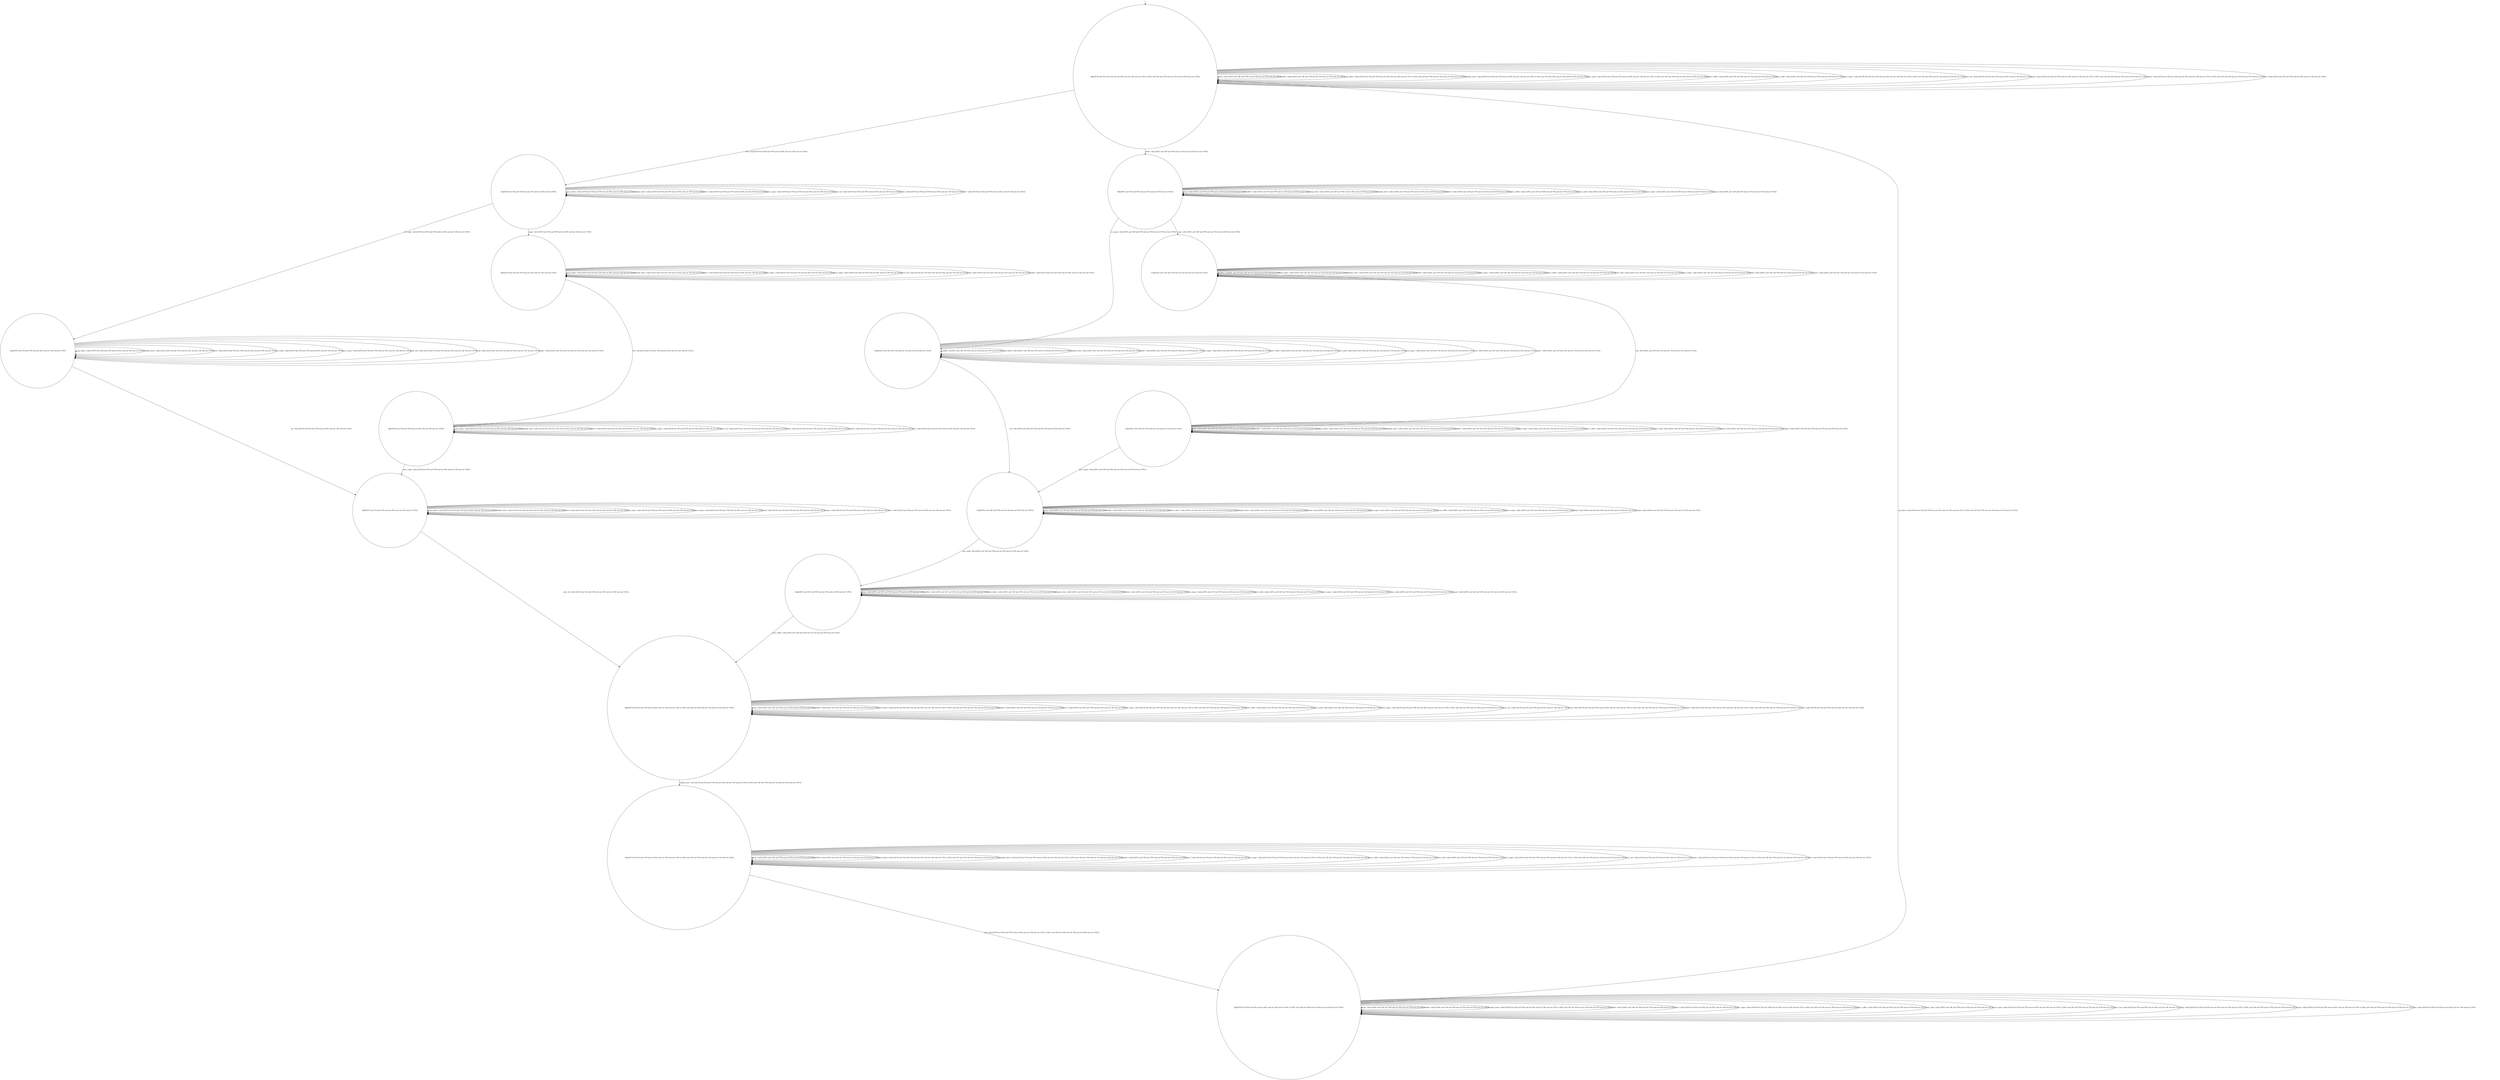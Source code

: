 digraph g {
	edge [lblstyle="above, sloped"];
	s0 [shape="circle" label="0@[((EUR and TEA and TON and not DOL and not CAP and not COF) or (DOL and CAP and TON and not TEA and not EUR and not COF))]"];
	s1 [shape="circle" label="1@[((EUR and TEA and TON and not DOL and not CAP and not COF))]"];
	s2 [shape="circle" label="2@[((EUR and TEA and TON and not DOL and not CAP and not COF))]"];
	s3 [shape="circle" label="3@[((EUR and TEA and TON and not DOL and not CAP and not COF))]"];
	s4 [shape="circle" label="4@[((EUR and TEA and TON and not DOL and not CAP and not COF))]"];
	s5 [shape="circle" label="5@[((EUR and TEA and TON and not DOL and not CAP and not COF))]"];
	s6 [shape="circle" label="6@[((EUR and TEA and TON and not DOL and not CAP and not COF) or (DOL and CAP and TON and not TEA and not EUR and not COF))]"];
	s7 [shape="circle" label="7@[((EUR and TEA and TON and not DOL and not CAP and not COF) or (DOL and CAP and TON and not TEA and not EUR and not COF))]"];
	s8 [shape="circle" label="8@[((EUR and TEA and TON and not DOL and not CAP and not COF) or (DOL and CAP and TON and not TEA and not EUR and not COF))]"];
	s9 [shape="circle" label="9@[((DOL and CAP and TON and not TEA and not EUR and not COF))]"];
	s10 [shape="circle" label="10@[((DOL and CAP and TON and not TEA and not EUR and not COF))]"];
	s11 [shape="circle" label="11@[((DOL and CAP and TON and not TEA and not EUR and not COF))]"];
	s12 [shape="circle" label="12@[((DOL and CAP and TON and not TEA and not EUR and not COF))]"];
	s13 [shape="circle" label="13@[((DOL and CAP and TON and not TEA and not EUR and not COF))]"];
	s14 [shape="circle" label="14@[((DOL and CAP and TON and not TEA and not EUR and not COF))]"];
	s0 -> s0 [label="cap / nok() [((DOL and CAP and TON and not TEA and not EUR and not COF))]"];
	s0 -> s0 [label="coffee / nok() [((DOL and CAP and TON and not TEA and not EUR and not COF))]"];
	s0 -> s0 [label="cup_taken / nok() [((EUR and TEA and TON and not DOL and not CAP and not COF) or (DOL and CAP and TON and not TEA and not EUR and not COF))]"];
	s0 -> s0 [label="display_done / nok() [((EUR and TEA and TON and not DOL and not CAP and not COF) or (DOL and CAP and TON and not TEA and not EUR and not COF))]"];
	s0 -> s9 [label="dollar / ok() [((DOL and CAP and TON and not TEA and not EUR and not COF))]"];
	s0 -> s1 [label="euro / ok() [((EUR and TEA and TON and not DOL and not CAP and not COF))]"];
	s0 -> s0 [label="no_sugar / nok() [((EUR and TEA and TON and not DOL and not CAP and not COF) or (DOL and CAP and TON and not TEA and not EUR and not COF))]"];
	s0 -> s0 [label="pour_coffee / nok() [((DOL and CAP and TON and not TEA and not EUR and not COF))]"];
	s0 -> s0 [label="pour_milk / nok() [((DOL and CAP and TON and not TEA and not EUR and not COF))]"];
	s0 -> s0 [label="pour_sugar / nok() [((EUR and TEA and TON and not DOL and not CAP and not COF) or (DOL and CAP and TON and not TEA and not EUR and not COF))]"];
	s0 -> s0 [label="pour_tea / nok() [((EUR and TEA and TON and not DOL and not CAP and not COF))]"];
	s0 -> s0 [label="ring / nok() [((EUR and TEA and TON and not DOL and not CAP and not COF) or (DOL and CAP and TON and not TEA and not EUR and not COF))]"];
	s0 -> s0 [label="sugar / nok() [((EUR and TEA and TON and not DOL and not CAP and not COF) or (DOL and CAP and TON and not TEA and not EUR and not COF))]"];
	s0 -> s0 [label="tea / nok() [((EUR and TEA and TON and not DOL and not CAP and not COF))]"];
	s1 -> s1 [label="cup_taken / nok() [((EUR and TEA and TON and not DOL and not CAP and not COF))]"];
	s1 -> s1 [label="display_done / nok() [((EUR and TEA and TON and not DOL and not CAP and not COF))]"];
	s1 -> s1 [label="euro / nok() [((EUR and TEA and TON and not DOL and not CAP and not COF))]"];
	s1 -> s2 [label="no_sugar / ok() [((EUR and TEA and TON and not DOL and not CAP and not COF))]"];
	s1 -> s1 [label="pour_sugar / nok() [((EUR and TEA and TON and not DOL and not CAP and not COF))]"];
	s1 -> s1 [label="pour_tea / nok() [((EUR and TEA and TON and not DOL and not CAP and not COF))]"];
	s1 -> s1 [label="ring / nok() [((EUR and TEA and TON and not DOL and not CAP and not COF))]"];
	s1 -> s3 [label="sugar / ok() [((EUR and TEA and TON and not DOL and not CAP and not COF))]"];
	s1 -> s1 [label="tea / nok() [((EUR and TEA and TON and not DOL and not CAP and not COF))]"];
	s2 -> s2 [label="cup_taken / nok() [((EUR and TEA and TON and not DOL and not CAP and not COF))]"];
	s2 -> s2 [label="display_done / nok() [((EUR and TEA and TON and not DOL and not CAP and not COF))]"];
	s2 -> s2 [label="euro / nok() [((EUR and TEA and TON and not DOL and not CAP and not COF))]"];
	s2 -> s2 [label="no_sugar / nok() [((EUR and TEA and TON and not DOL and not CAP and not COF))]"];
	s2 -> s2 [label="pour_sugar / nok() [((EUR and TEA and TON and not DOL and not CAP and not COF))]"];
	s2 -> s2 [label="pour_tea / nok() [((EUR and TEA and TON and not DOL and not CAP and not COF))]"];
	s2 -> s2 [label="ring / nok() [((EUR and TEA and TON and not DOL and not CAP and not COF))]"];
	s2 -> s2 [label="sugar / void() [((EUR and TEA and TON and not DOL and not CAP and not COF))]"];
	s2 -> s5 [label="tea / ok() [((EUR and TEA and TON and not DOL and not CAP and not COF))]"];
	s3 -> s3 [label="cup_taken / nok() [((EUR and TEA and TON and not DOL and not CAP and not COF))]"];
	s3 -> s3 [label="display_done / nok() [((EUR and TEA and TON and not DOL and not CAP and not COF))]"];
	s3 -> s3 [label="euro / nok() [((EUR and TEA and TON and not DOL and not CAP and not COF))]"];
	s3 -> s3 [label="no_sugar / void() [((EUR and TEA and TON and not DOL and not CAP and not COF))]"];
	s3 -> s3 [label="pour_sugar / nok() [((EUR and TEA and TON and not DOL and not CAP and not COF))]"];
	s3 -> s3 [label="pour_tea / nok() [((EUR and TEA and TON and not DOL and not CAP and not COF))]"];
	s3 -> s3 [label="ring / nok() [((EUR and TEA and TON and not DOL and not CAP and not COF))]"];
	s3 -> s3 [label="sugar / nok() [((EUR and TEA and TON and not DOL and not CAP and not COF))]"];
	s3 -> s4 [label="tea / ok() [((EUR and TEA and TON and not DOL and not CAP and not COF))]"];
	s4 -> s4 [label="cup_taken / nok() [((EUR and TEA and TON and not DOL and not CAP and not COF))]"];
	s4 -> s4 [label="display_done / nok() [((EUR and TEA and TON and not DOL and not CAP and not COF))]"];
	s4 -> s4 [label="euro / nok() [((EUR and TEA and TON and not DOL and not CAP and not COF))]"];
	s4 -> s4 [label="no_sugar / nok() [((EUR and TEA and TON and not DOL and not CAP and not COF))]"];
	s4 -> s5 [label="pour_sugar / ok() [((EUR and TEA and TON and not DOL and not CAP and not COF))]"];
	s4 -> s4 [label="pour_tea / nok() [((EUR and TEA and TON and not DOL and not CAP and not COF))]"];
	s4 -> s4 [label="ring / nok() [((EUR and TEA and TON and not DOL and not CAP and not COF))]"];
	s4 -> s4 [label="sugar / nok() [((EUR and TEA and TON and not DOL and not CAP and not COF))]"];
	s4 -> s4 [label="tea / nok() [((EUR and TEA and TON and not DOL and not CAP and not COF))]"];
	s5 -> s5 [label="cup_taken / nok() [((EUR and TEA and TON and not DOL and not CAP and not COF))]"];
	s5 -> s5 [label="display_done / nok() [((EUR and TEA and TON and not DOL and not CAP and not COF))]"];
	s5 -> s5 [label="euro / nok() [((EUR and TEA and TON and not DOL and not CAP and not COF))]"];
	s5 -> s5 [label="no_sugar / nok() [((EUR and TEA and TON and not DOL and not CAP and not COF))]"];
	s5 -> s5 [label="pour_sugar / nok() [((EUR and TEA and TON and not DOL and not CAP and not COF))]"];
	s5 -> s6 [label="pour_tea / ok() [((EUR and TEA and TON and not DOL and not CAP and not COF))]"];
	s5 -> s5 [label="ring / nok() [((EUR and TEA and TON and not DOL and not CAP and not COF))]"];
	s5 -> s5 [label="sugar / nok() [((EUR and TEA and TON and not DOL and not CAP and not COF))]"];
	s5 -> s5 [label="tea / nok() [((EUR and TEA and TON and not DOL and not CAP and not COF))]"];
	s6 -> s6 [label="cap / nok() [((DOL and CAP and TON and not TEA and not EUR and not COF))]"];
	s6 -> s6 [label="coffee / nok() [((DOL and CAP and TON and not TEA and not EUR and not COF))]"];
	s6 -> s6 [label="cup_taken / nok() [((EUR and TEA and TON and not DOL and not CAP and not COF) or (DOL and CAP and TON and not TEA and not EUR and not COF))]"];
	s6 -> s7 [label="display_done / ok() [((EUR and TEA and TON and not DOL and not CAP and not COF) or (DOL and CAP and TON and not TEA and not EUR and not COF))]"];
	s6 -> s6 [label="dollar / nok() [((DOL and CAP and TON and not TEA and not EUR and not COF))]"];
	s6 -> s6 [label="euro / nok() [((EUR and TEA and TON and not DOL and not CAP and not COF))]"];
	s6 -> s6 [label="no_sugar / nok() [((EUR and TEA and TON and not DOL and not CAP and not COF) or (DOL and CAP and TON and not TEA and not EUR and not COF))]"];
	s6 -> s6 [label="pour_coffee / nok() [((DOL and CAP and TON and not TEA and not EUR and not COF))]"];
	s6 -> s6 [label="pour_milk / nok() [((DOL and CAP and TON and not TEA and not EUR and not COF))]"];
	s6 -> s6 [label="pour_sugar / nok() [((EUR and TEA and TON and not DOL and not CAP and not COF) or (DOL and CAP and TON and not TEA and not EUR and not COF))]"];
	s6 -> s6 [label="pour_tea / nok() [((EUR and TEA and TON and not DOL and not CAP and not COF))]"];
	s6 -> s6 [label="ring / nok() [((EUR and TEA and TON and not DOL and not CAP and not COF) or (DOL and CAP and TON and not TEA and not EUR and not COF))]"];
	s6 -> s6 [label="sugar / nok() [((EUR and TEA and TON and not DOL and not CAP and not COF) or (DOL and CAP and TON and not TEA and not EUR and not COF))]"];
	s6 -> s6 [label="tea / nok() [((EUR and TEA and TON and not DOL and not CAP and not COF))]"];
	s7 -> s7 [label="cap / nok() [((DOL and CAP and TON and not TEA and not EUR and not COF))]"];
	s7 -> s7 [label="coffee / nok() [((DOL and CAP and TON and not TEA and not EUR and not COF))]"];
	s7 -> s7 [label="cup_taken / nok() [((EUR and TEA and TON and not DOL and not CAP and not COF) or (DOL and CAP and TON and not TEA and not EUR and not COF))]"];
	s7 -> s7 [label="display_done / nok() [((EUR and TEA and TON and not DOL and not CAP and not COF) or (DOL and CAP and TON and not TEA and not EUR and not COF))]"];
	s7 -> s7 [label="dollar / nok() [((DOL and CAP and TON and not TEA and not EUR and not COF))]"];
	s7 -> s7 [label="euro / nok() [((EUR and TEA and TON and not DOL and not CAP and not COF))]"];
	s7 -> s7 [label="no_sugar / nok() [((EUR and TEA and TON and not DOL and not CAP and not COF) or (DOL and CAP and TON and not TEA and not EUR and not COF))]"];
	s7 -> s7 [label="pour_coffee / nok() [((DOL and CAP and TON and not TEA and not EUR and not COF))]"];
	s7 -> s7 [label="pour_milk / nok() [((DOL and CAP and TON and not TEA and not EUR and not COF))]"];
	s7 -> s7 [label="pour_sugar / nok() [((EUR and TEA and TON and not DOL and not CAP and not COF) or (DOL and CAP and TON and not TEA and not EUR and not COF))]"];
	s7 -> s7 [label="pour_tea / nok() [((EUR and TEA and TON and not DOL and not CAP and not COF))]"];
	s7 -> s8 [label="ring / ok() [((EUR and TEA and TON and not DOL and not CAP and not COF) or (DOL and CAP and TON and not TEA and not EUR and not COF))]"];
	s7 -> s7 [label="sugar / nok() [((EUR and TEA and TON and not DOL and not CAP and not COF) or (DOL and CAP and TON and not TEA and not EUR and not COF))]"];
	s7 -> s7 [label="tea / nok() [((EUR and TEA and TON and not DOL and not CAP and not COF))]"];
	s8 -> s8 [label="cap / nok() [((DOL and CAP and TON and not TEA and not EUR and not COF))]"];
	s8 -> s8 [label="coffee / nok() [((DOL and CAP and TON and not TEA and not EUR and not COF))]"];
	s8 -> s0 [label="cup_taken / ok() [((EUR and TEA and TON and not DOL and not CAP and not COF) or (DOL and CAP and TON and not TEA and not EUR and not COF))]"];
	s8 -> s8 [label="display_done / nok() [((EUR and TEA and TON and not DOL and not CAP and not COF) or (DOL and CAP and TON and not TEA and not EUR and not COF))]"];
	s8 -> s8 [label="dollar / nok() [((DOL and CAP and TON and not TEA and not EUR and not COF))]"];
	s8 -> s8 [label="euro / nok() [((EUR and TEA and TON and not DOL and not CAP and not COF))]"];
	s8 -> s8 [label="no_sugar / nok() [((EUR and TEA and TON and not DOL and not CAP and not COF) or (DOL and CAP and TON and not TEA and not EUR and not COF))]"];
	s8 -> s8 [label="pour_coffee / nok() [((DOL and CAP and TON and not TEA and not EUR and not COF))]"];
	s8 -> s8 [label="pour_milk / nok() [((DOL and CAP and TON and not TEA and not EUR and not COF))]"];
	s8 -> s8 [label="pour_sugar / nok() [((EUR and TEA and TON and not DOL and not CAP and not COF) or (DOL and CAP and TON and not TEA and not EUR and not COF))]"];
	s8 -> s8 [label="pour_tea / nok() [((EUR and TEA and TON and not DOL and not CAP and not COF))]"];
	s8 -> s8 [label="ring / nok() [((EUR and TEA and TON and not DOL and not CAP and not COF) or (DOL and CAP and TON and not TEA and not EUR and not COF))]"];
	s8 -> s8 [label="sugar / nok() [((EUR and TEA and TON and not DOL and not CAP and not COF) or (DOL and CAP and TON and not TEA and not EUR and not COF))]"];
	s8 -> s8 [label="tea / nok() [((EUR and TEA and TON and not DOL and not CAP and not COF))]"];
	s9 -> s9 [label="cap / nok() [((DOL and CAP and TON and not TEA and not EUR and not COF))]"];
	s9 -> s9 [label="coffee / nok() [((DOL and CAP and TON and not TEA and not EUR and not COF))]"];
	s9 -> s9 [label="cup_taken / nok() [((DOL and CAP and TON and not TEA and not EUR and not COF))]"];
	s9 -> s9 [label="display_done / nok() [((DOL and CAP and TON and not TEA and not EUR and not COF))]"];
	s9 -> s9 [label="dollar / nok() [((DOL and CAP and TON and not TEA and not EUR and not COF))]"];
	s9 -> s10 [label="no_sugar / ok() [((DOL and CAP and TON and not TEA and not EUR and not COF))]"];
	s9 -> s9 [label="pour_coffee / nok() [((DOL and CAP and TON and not TEA and not EUR and not COF))]"];
	s9 -> s9 [label="pour_milk / nok() [((DOL and CAP and TON and not TEA and not EUR and not COF))]"];
	s9 -> s9 [label="pour_sugar / nok() [((DOL and CAP and TON and not TEA and not EUR and not COF))]"];
	s9 -> s9 [label="ring / nok() [((DOL and CAP and TON and not TEA and not EUR and not COF))]"];
	s9 -> s11 [label="sugar / ok() [((DOL and CAP and TON and not TEA and not EUR and not COF))]"];
	s10 -> s13 [label="cap / ok() [((DOL and CAP and TON and not TEA and not EUR and not COF))]"];
	s10 -> s10 [label="coffee / Ω [((DOL and CAP and TON and not TEA and not EUR and not COF))]"];
	s10 -> s10 [label="cup_taken / nok() [((DOL and CAP and TON and not TEA and not EUR and not COF))]"];
	s10 -> s10 [label="display_done / nok() [((DOL and CAP and TON and not TEA and not EUR and not COF))]"];
	s10 -> s10 [label="dollar / nok() [((DOL and CAP and TON and not TEA and not EUR and not COF))]"];
	s10 -> s10 [label="no_sugar / nok() [((DOL and CAP and TON and not TEA and not EUR and not COF))]"];
	s10 -> s10 [label="pour_coffee / nok() [((DOL and CAP and TON and not TEA and not EUR and not COF))]"];
	s10 -> s10 [label="pour_milk / nok() [((DOL and CAP and TON and not TEA and not EUR and not COF))]"];
	s10 -> s10 [label="pour_sugar / nok() [((DOL and CAP and TON and not TEA and not EUR and not COF))]"];
	s10 -> s10 [label="ring / nok() [((DOL and CAP and TON and not TEA and not EUR and not COF))]"];
	s10 -> s10 [label="sugar / void() [((DOL and CAP and TON and not TEA and not EUR and not COF))]"];
	s11 -> s12 [label="cap / ok() [((DOL and CAP and TON and not TEA and not EUR and not COF))]"];
	s11 -> s11 [label="coffee / Ω [((DOL and CAP and TON and not TEA and not EUR and not COF))]"];
	s11 -> s11 [label="cup_taken / nok() [((DOL and CAP and TON and not TEA and not EUR and not COF))]"];
	s11 -> s11 [label="display_done / nok() [((DOL and CAP and TON and not TEA and not EUR and not COF))]"];
	s11 -> s11 [label="dollar / nok() [((DOL and CAP and TON and not TEA and not EUR and not COF))]"];
	s11 -> s11 [label="no_sugar / void() [((DOL and CAP and TON and not TEA and not EUR and not COF))]"];
	s11 -> s11 [label="pour_coffee / nok() [((DOL and CAP and TON and not TEA and not EUR and not COF))]"];
	s11 -> s11 [label="pour_milk / nok() [((DOL and CAP and TON and not TEA and not EUR and not COF))]"];
	s11 -> s11 [label="pour_sugar / nok() [((DOL and CAP and TON and not TEA and not EUR and not COF))]"];
	s11 -> s11 [label="ring / nok() [((DOL and CAP and TON and not TEA and not EUR and not COF))]"];
	s11 -> s11 [label="sugar / nok() [((DOL and CAP and TON and not TEA and not EUR and not COF))]"];
	s12 -> s12 [label="cap / nok() [((DOL and CAP and TON and not TEA and not EUR and not COF))]"];
	s12 -> s12 [label="coffee / void() [((DOL and CAP and TON and not TEA and not EUR and not COF))]"];
	s12 -> s12 [label="cup_taken / nok() [((DOL and CAP and TON and not TEA and not EUR and not COF))]"];
	s12 -> s12 [label="display_done / nok() [((DOL and CAP and TON and not TEA and not EUR and not COF))]"];
	s12 -> s12 [label="dollar / nok() [((DOL and CAP and TON and not TEA and not EUR and not COF))]"];
	s12 -> s12 [label="no_sugar / nok() [((DOL and CAP and TON and not TEA and not EUR and not COF))]"];
	s12 -> s12 [label="pour_coffee / nok() [((DOL and CAP and TON and not TEA and not EUR and not COF))]"];
	s12 -> s12 [label="pour_milk / nok() [((DOL and CAP and TON and not TEA and not EUR and not COF))]"];
	s12 -> s13 [label="pour_sugar / ok() [((DOL and CAP and TON and not TEA and not EUR and not COF))]"];
	s12 -> s12 [label="ring / nok() [((DOL and CAP and TON and not TEA and not EUR and not COF))]"];
	s12 -> s12 [label="sugar / nok() [((DOL and CAP and TON and not TEA and not EUR and not COF))]"];
	s13 -> s13 [label="cap / nok() [((DOL and CAP and TON and not TEA and not EUR and not COF))]"];
	s13 -> s13 [label="coffee / void() [((DOL and CAP and TON and not TEA and not EUR and not COF))]"];
	s13 -> s13 [label="cup_taken / nok() [((DOL and CAP and TON and not TEA and not EUR and not COF))]"];
	s13 -> s13 [label="display_done / nok() [((DOL and CAP and TON and not TEA and not EUR and not COF))]"];
	s13 -> s13 [label="dollar / nok() [((DOL and CAP and TON and not TEA and not EUR and not COF))]"];
	s13 -> s13 [label="no_sugar / nok() [((DOL and CAP and TON and not TEA and not EUR and not COF))]"];
	s13 -> s13 [label="pour_coffee / nok() [((DOL and CAP and TON and not TEA and not EUR and not COF))]"];
	s13 -> s14 [label="pour_milk / ok() [((DOL and CAP and TON and not TEA and not EUR and not COF))]"];
	s13 -> s13 [label="pour_sugar / nok() [((DOL and CAP and TON and not TEA and not EUR and not COF))]"];
	s13 -> s13 [label="ring / nok() [((DOL and CAP and TON and not TEA and not EUR and not COF))]"];
	s13 -> s13 [label="sugar / nok() [((DOL and CAP and TON and not TEA and not EUR and not COF))]"];
	s14 -> s14 [label="cap / nok() [((DOL and CAP and TON and not TEA and not EUR and not COF))]"];
	s14 -> s14 [label="coffee / nok() [((DOL and CAP and TON and not TEA and not EUR and not COF))]"];
	s14 -> s14 [label="cup_taken / nok() [((DOL and CAP and TON and not TEA and not EUR and not COF))]"];
	s14 -> s14 [label="display_done / nok() [((DOL and CAP and TON and not TEA and not EUR and not COF))]"];
	s14 -> s14 [label="dollar / nok() [((DOL and CAP and TON and not TEA and not EUR and not COF))]"];
	s14 -> s14 [label="no_sugar / nok() [((DOL and CAP and TON and not TEA and not EUR and not COF))]"];
	s14 -> s6 [label="pour_coffee / ok() [((DOL and CAP and TON and not TEA and not EUR and not COF))]"];
	s14 -> s14 [label="pour_milk / nok() [((DOL and CAP and TON and not TEA and not EUR and not COF))]"];
	s14 -> s14 [label="pour_sugar / nok() [((DOL and CAP and TON and not TEA and not EUR and not COF))]"];
	s14 -> s14 [label="ring / nok() [((DOL and CAP and TON and not TEA and not EUR and not COF))]"];
	s14 -> s14 [label="sugar / nok() [((DOL and CAP and TON and not TEA and not EUR and not COF))]"];
	__start0 [label="" shape="none" width="0" height="0"];
	__start0 -> s0;
}